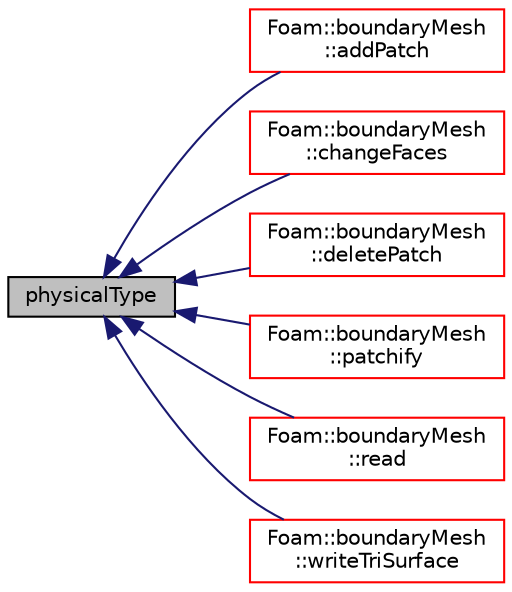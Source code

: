 digraph "physicalType"
{
  bgcolor="transparent";
  edge [fontname="Helvetica",fontsize="10",labelfontname="Helvetica",labelfontsize="10"];
  node [fontname="Helvetica",fontsize="10",shape=record];
  rankdir="LR";
  Node309 [label="physicalType",height=0.2,width=0.4,color="black", fillcolor="grey75", style="filled", fontcolor="black"];
  Node309 -> Node310 [dir="back",color="midnightblue",fontsize="10",style="solid",fontname="Helvetica"];
  Node310 [label="Foam::boundaryMesh\l::addPatch",height=0.2,width=0.4,color="red",URL="$a22169.html#a09c4e5c8d34934fb4a87b7e358903ec2",tooltip="Add to back of patch list. "];
  Node309 -> Node312 [dir="back",color="midnightblue",fontsize="10",style="solid",fontname="Helvetica"];
  Node312 [label="Foam::boundaryMesh\l::changeFaces",height=0.2,width=0.4,color="red",URL="$a22169.html#aa3edbdb390a2b28fbb17a16562278186",tooltip="Recalculate face ordering and patches. Return old to new. "];
  Node309 -> Node314 [dir="back",color="midnightblue",fontsize="10",style="solid",fontname="Helvetica"];
  Node314 [label="Foam::boundaryMesh\l::deletePatch",height=0.2,width=0.4,color="red",URL="$a22169.html#a35bae3d1fccc75f1edba03069229ce71",tooltip="Delete from patch list. "];
  Node309 -> Node315 [dir="back",color="midnightblue",fontsize="10",style="solid",fontname="Helvetica"];
  Node315 [label="Foam::boundaryMesh\l::patchify",height=0.2,width=0.4,color="red",URL="$a22169.html#ae2705f64a0b5d9d61dc1b67afa50a160",tooltip="Take over patches onto polyMesh from nearest face in *this. "];
  Node309 -> Node318 [dir="back",color="midnightblue",fontsize="10",style="solid",fontname="Helvetica"];
  Node318 [label="Foam::boundaryMesh\l::read",height=0.2,width=0.4,color="red",URL="$a22169.html#ad75a6a0d6490bd22adad55646a22e51b",tooltip="Read from boundaryMesh of polyMesh. "];
  Node309 -> Node317 [dir="back",color="midnightblue",fontsize="10",style="solid",fontname="Helvetica"];
  Node317 [label="Foam::boundaryMesh\l::writeTriSurface",height=0.2,width=0.4,color="red",URL="$a22169.html#a0c63d9c1e5332d6903632f01589a53e5",tooltip="Write to file. "];
}
